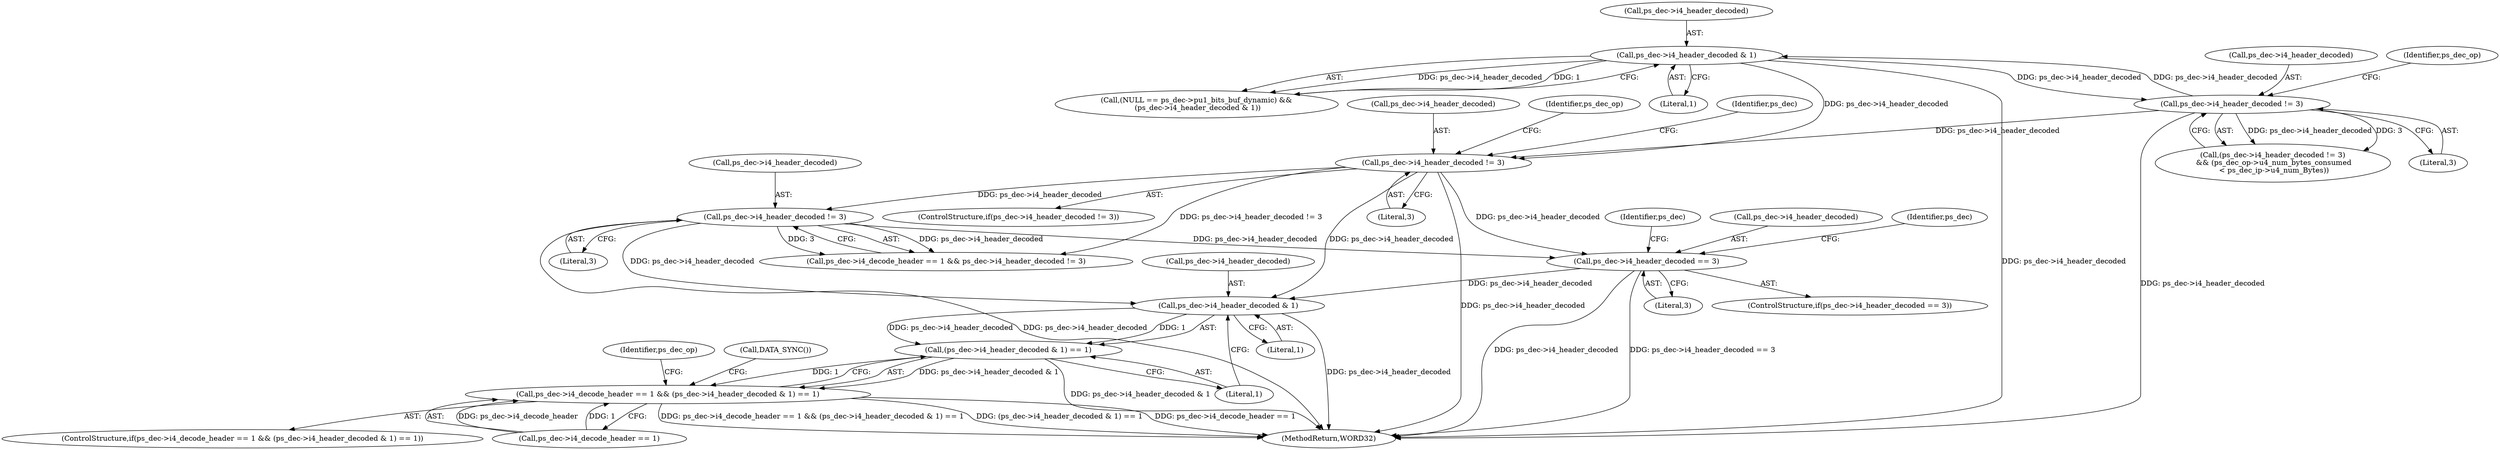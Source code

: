 digraph "0_Android_7109ce3f8f90a28ca9f0ee6e14f6ac5e414c62cf@pointer" {
"1001886" [label="(Call,ps_dec->i4_header_decoded == 3)"];
"1001752" [label="(Call,ps_dec->i4_header_decoded != 3)"];
"1001005" [label="(Call,ps_dec->i4_header_decoded & 1)"];
"1001425" [label="(Call,ps_dec->i4_header_decoded != 3)"];
"1001772" [label="(Call,ps_dec->i4_header_decoded != 3)"];
"1002104" [label="(Call,ps_dec->i4_header_decoded & 1)"];
"1002103" [label="(Call,(ps_dec->i4_header_decoded & 1) == 1)"];
"1002097" [label="(Call,ps_dec->i4_decode_header == 1 && (ps_dec->i4_header_decoded & 1) == 1)"];
"1001424" [label="(Call,(ps_dec->i4_header_decoded != 3)\n && (ps_dec_op->u4_num_bytes_consumed\n < ps_dec_ip->u4_num_Bytes))"];
"1001894" [label="(Identifier,ps_dec)"];
"1002109" [label="(Literal,1)"];
"1002105" [label="(Call,ps_dec->i4_header_decoded)"];
"1001751" [label="(ControlStructure,if(ps_dec->i4_header_decoded != 3))"];
"1001776" [label="(Literal,3)"];
"1002098" [label="(Call,ps_dec->i4_decode_header == 1)"];
"1001429" [label="(Literal,3)"];
"1001886" [label="(Call,ps_dec->i4_header_decoded == 3)"];
"1001760" [label="(Identifier,ps_dec_op)"];
"1001772" [label="(Call,ps_dec->i4_header_decoded != 3)"];
"1001426" [label="(Call,ps_dec->i4_header_decoded)"];
"1002097" [label="(Call,ps_dec->i4_decode_header == 1 && (ps_dec->i4_header_decoded & 1) == 1)"];
"1001006" [label="(Call,ps_dec->i4_header_decoded)"];
"1002096" [label="(ControlStructure,if(ps_dec->i4_decode_header == 1 && (ps_dec->i4_header_decoded & 1) == 1))"];
"1001885" [label="(ControlStructure,if(ps_dec->i4_header_decoded == 3))"];
"1002108" [label="(Literal,1)"];
"1001769" [label="(Identifier,ps_dec)"];
"1002104" [label="(Call,ps_dec->i4_header_decoded & 1)"];
"1001890" [label="(Literal,3)"];
"1002160" [label="(MethodReturn,WORD32)"];
"1001766" [label="(Call,ps_dec->i4_decode_header == 1 && ps_dec->i4_header_decoded != 3)"];
"1001752" [label="(Call,ps_dec->i4_header_decoded != 3)"];
"1001432" [label="(Identifier,ps_dec_op)"];
"1001005" [label="(Call,ps_dec->i4_header_decoded & 1)"];
"1001425" [label="(Call,ps_dec->i4_header_decoded != 3)"];
"1001753" [label="(Call,ps_dec->i4_header_decoded)"];
"1001756" [label="(Literal,3)"];
"1002103" [label="(Call,(ps_dec->i4_header_decoded & 1) == 1)"];
"1000999" [label="(Call,(NULL == ps_dec->pu1_bits_buf_dynamic) &&\n (ps_dec->i4_header_decoded & 1))"];
"1001887" [label="(Call,ps_dec->i4_header_decoded)"];
"1001009" [label="(Literal,1)"];
"1001773" [label="(Call,ps_dec->i4_header_decoded)"];
"1001907" [label="(Identifier,ps_dec)"];
"1002113" [label="(Identifier,ps_dec_op)"];
"1002152" [label="(Call,DATA_SYNC())"];
"1001886" -> "1001885"  [label="AST: "];
"1001886" -> "1001890"  [label="CFG: "];
"1001887" -> "1001886"  [label="AST: "];
"1001890" -> "1001886"  [label="AST: "];
"1001894" -> "1001886"  [label="CFG: "];
"1001907" -> "1001886"  [label="CFG: "];
"1001886" -> "1002160"  [label="DDG: ps_dec->i4_header_decoded"];
"1001886" -> "1002160"  [label="DDG: ps_dec->i4_header_decoded == 3"];
"1001752" -> "1001886"  [label="DDG: ps_dec->i4_header_decoded"];
"1001772" -> "1001886"  [label="DDG: ps_dec->i4_header_decoded"];
"1001886" -> "1002104"  [label="DDG: ps_dec->i4_header_decoded"];
"1001752" -> "1001751"  [label="AST: "];
"1001752" -> "1001756"  [label="CFG: "];
"1001753" -> "1001752"  [label="AST: "];
"1001756" -> "1001752"  [label="AST: "];
"1001760" -> "1001752"  [label="CFG: "];
"1001769" -> "1001752"  [label="CFG: "];
"1001752" -> "1002160"  [label="DDG: ps_dec->i4_header_decoded"];
"1001005" -> "1001752"  [label="DDG: ps_dec->i4_header_decoded"];
"1001425" -> "1001752"  [label="DDG: ps_dec->i4_header_decoded"];
"1001752" -> "1001766"  [label="DDG: ps_dec->i4_header_decoded != 3"];
"1001752" -> "1001772"  [label="DDG: ps_dec->i4_header_decoded"];
"1001752" -> "1002104"  [label="DDG: ps_dec->i4_header_decoded"];
"1001005" -> "1000999"  [label="AST: "];
"1001005" -> "1001009"  [label="CFG: "];
"1001006" -> "1001005"  [label="AST: "];
"1001009" -> "1001005"  [label="AST: "];
"1000999" -> "1001005"  [label="CFG: "];
"1001005" -> "1002160"  [label="DDG: ps_dec->i4_header_decoded"];
"1001005" -> "1000999"  [label="DDG: ps_dec->i4_header_decoded"];
"1001005" -> "1000999"  [label="DDG: 1"];
"1001425" -> "1001005"  [label="DDG: ps_dec->i4_header_decoded"];
"1001005" -> "1001425"  [label="DDG: ps_dec->i4_header_decoded"];
"1001425" -> "1001424"  [label="AST: "];
"1001425" -> "1001429"  [label="CFG: "];
"1001426" -> "1001425"  [label="AST: "];
"1001429" -> "1001425"  [label="AST: "];
"1001432" -> "1001425"  [label="CFG: "];
"1001424" -> "1001425"  [label="CFG: "];
"1001425" -> "1002160"  [label="DDG: ps_dec->i4_header_decoded"];
"1001425" -> "1001424"  [label="DDG: ps_dec->i4_header_decoded"];
"1001425" -> "1001424"  [label="DDG: 3"];
"1001772" -> "1001766"  [label="AST: "];
"1001772" -> "1001776"  [label="CFG: "];
"1001773" -> "1001772"  [label="AST: "];
"1001776" -> "1001772"  [label="AST: "];
"1001766" -> "1001772"  [label="CFG: "];
"1001772" -> "1002160"  [label="DDG: ps_dec->i4_header_decoded"];
"1001772" -> "1001766"  [label="DDG: ps_dec->i4_header_decoded"];
"1001772" -> "1001766"  [label="DDG: 3"];
"1001772" -> "1002104"  [label="DDG: ps_dec->i4_header_decoded"];
"1002104" -> "1002103"  [label="AST: "];
"1002104" -> "1002108"  [label="CFG: "];
"1002105" -> "1002104"  [label="AST: "];
"1002108" -> "1002104"  [label="AST: "];
"1002109" -> "1002104"  [label="CFG: "];
"1002104" -> "1002160"  [label="DDG: ps_dec->i4_header_decoded"];
"1002104" -> "1002103"  [label="DDG: ps_dec->i4_header_decoded"];
"1002104" -> "1002103"  [label="DDG: 1"];
"1002103" -> "1002097"  [label="AST: "];
"1002103" -> "1002109"  [label="CFG: "];
"1002109" -> "1002103"  [label="AST: "];
"1002097" -> "1002103"  [label="CFG: "];
"1002103" -> "1002160"  [label="DDG: ps_dec->i4_header_decoded & 1"];
"1002103" -> "1002097"  [label="DDG: ps_dec->i4_header_decoded & 1"];
"1002103" -> "1002097"  [label="DDG: 1"];
"1002097" -> "1002096"  [label="AST: "];
"1002097" -> "1002098"  [label="CFG: "];
"1002098" -> "1002097"  [label="AST: "];
"1002113" -> "1002097"  [label="CFG: "];
"1002152" -> "1002097"  [label="CFG: "];
"1002097" -> "1002160"  [label="DDG: ps_dec->i4_decode_header == 1 && (ps_dec->i4_header_decoded & 1) == 1"];
"1002097" -> "1002160"  [label="DDG: (ps_dec->i4_header_decoded & 1) == 1"];
"1002097" -> "1002160"  [label="DDG: ps_dec->i4_decode_header == 1"];
"1002098" -> "1002097"  [label="DDG: ps_dec->i4_decode_header"];
"1002098" -> "1002097"  [label="DDG: 1"];
}
